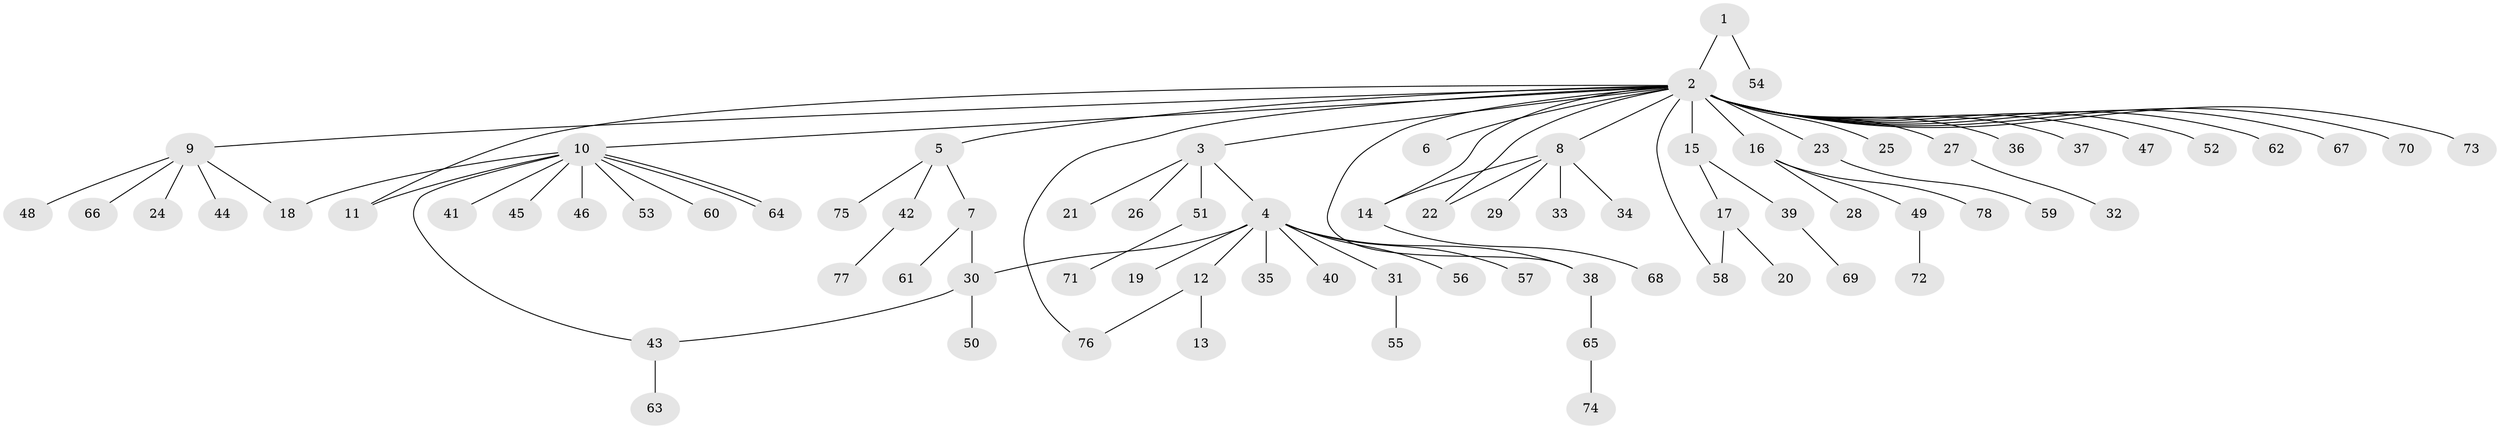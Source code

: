 // coarse degree distribution, {19: 0.018518518518518517, 1: 0.8148148148148148, 12: 0.037037037037037035, 5: 0.018518518518518517, 2: 0.037037037037037035, 3: 0.037037037037037035, 4: 0.037037037037037035}
// Generated by graph-tools (version 1.1) at 2025/51/03/04/25 21:51:06]
// undirected, 78 vertices, 87 edges
graph export_dot {
graph [start="1"]
  node [color=gray90,style=filled];
  1;
  2;
  3;
  4;
  5;
  6;
  7;
  8;
  9;
  10;
  11;
  12;
  13;
  14;
  15;
  16;
  17;
  18;
  19;
  20;
  21;
  22;
  23;
  24;
  25;
  26;
  27;
  28;
  29;
  30;
  31;
  32;
  33;
  34;
  35;
  36;
  37;
  38;
  39;
  40;
  41;
  42;
  43;
  44;
  45;
  46;
  47;
  48;
  49;
  50;
  51;
  52;
  53;
  54;
  55;
  56;
  57;
  58;
  59;
  60;
  61;
  62;
  63;
  64;
  65;
  66;
  67;
  68;
  69;
  70;
  71;
  72;
  73;
  74;
  75;
  76;
  77;
  78;
  1 -- 2;
  1 -- 54;
  2 -- 3;
  2 -- 5;
  2 -- 6;
  2 -- 8;
  2 -- 9;
  2 -- 10;
  2 -- 11;
  2 -- 14;
  2 -- 15;
  2 -- 16;
  2 -- 22;
  2 -- 23;
  2 -- 25;
  2 -- 27;
  2 -- 36;
  2 -- 37;
  2 -- 38;
  2 -- 47;
  2 -- 52;
  2 -- 58;
  2 -- 62;
  2 -- 67;
  2 -- 70;
  2 -- 73;
  2 -- 76;
  3 -- 4;
  3 -- 21;
  3 -- 26;
  3 -- 51;
  4 -- 12;
  4 -- 19;
  4 -- 30;
  4 -- 31;
  4 -- 35;
  4 -- 38;
  4 -- 40;
  4 -- 56;
  4 -- 57;
  5 -- 7;
  5 -- 42;
  5 -- 75;
  7 -- 30;
  7 -- 61;
  8 -- 14;
  8 -- 22;
  8 -- 29;
  8 -- 33;
  8 -- 34;
  9 -- 18;
  9 -- 24;
  9 -- 44;
  9 -- 48;
  9 -- 66;
  10 -- 11;
  10 -- 18;
  10 -- 41;
  10 -- 43;
  10 -- 45;
  10 -- 46;
  10 -- 53;
  10 -- 60;
  10 -- 64;
  10 -- 64;
  12 -- 13;
  12 -- 76;
  14 -- 68;
  15 -- 17;
  15 -- 39;
  16 -- 28;
  16 -- 49;
  16 -- 78;
  17 -- 20;
  17 -- 58;
  23 -- 59;
  27 -- 32;
  30 -- 43;
  30 -- 50;
  31 -- 55;
  38 -- 65;
  39 -- 69;
  42 -- 77;
  43 -- 63;
  49 -- 72;
  51 -- 71;
  65 -- 74;
}
